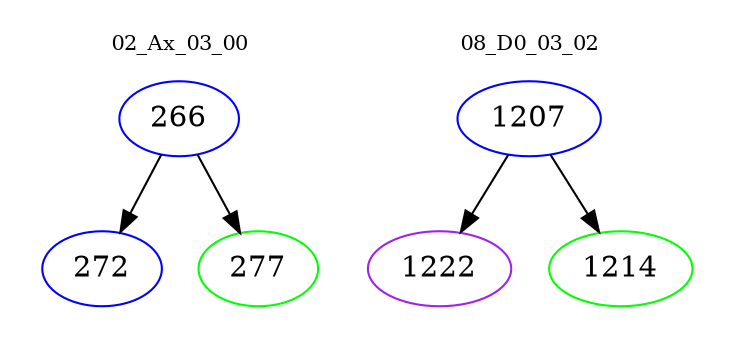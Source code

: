 digraph{
subgraph cluster_0 {
color = white
label = "02_Ax_03_00";
fontsize=10;
T0_266 [label="266", color="blue"]
T0_266 -> T0_272 [color="black"]
T0_272 [label="272", color="blue"]
T0_266 -> T0_277 [color="black"]
T0_277 [label="277", color="green"]
}
subgraph cluster_1 {
color = white
label = "08_D0_03_02";
fontsize=10;
T1_1207 [label="1207", color="blue"]
T1_1207 -> T1_1222 [color="black"]
T1_1222 [label="1222", color="purple"]
T1_1207 -> T1_1214 [color="black"]
T1_1214 [label="1214", color="green"]
}
}
